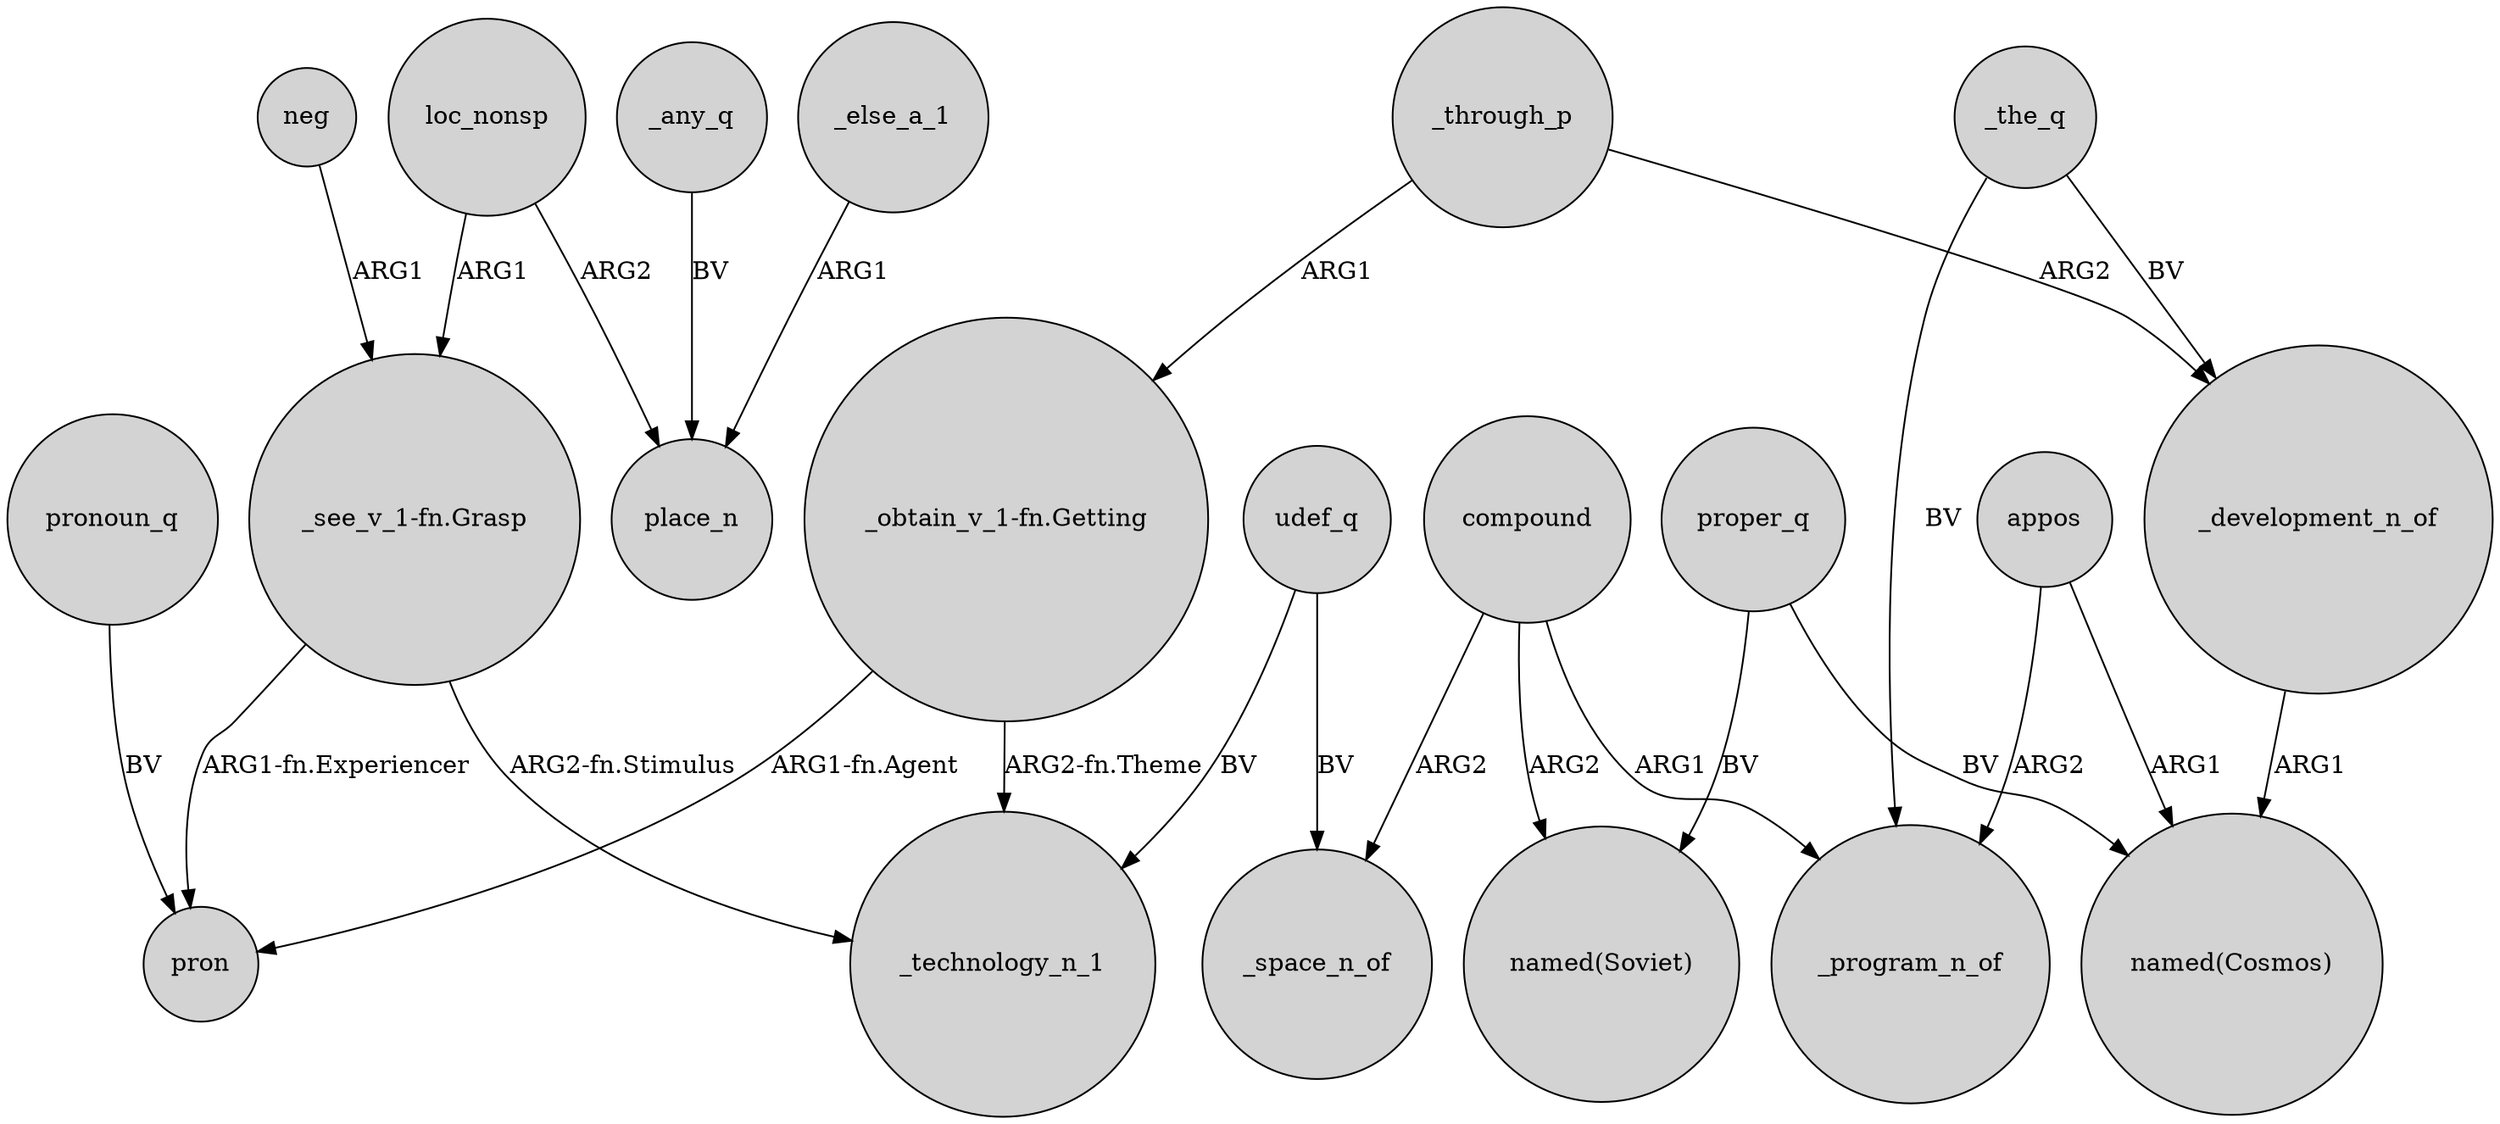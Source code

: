 digraph {
	node [shape=circle style=filled]
	_through_p -> "_obtain_v_1-fn.Getting" [label=ARG1]
	_the_q -> _development_n_of [label=BV]
	"_see_v_1-fn.Grasp" -> _technology_n_1 [label="ARG2-fn.Stimulus"]
	neg -> "_see_v_1-fn.Grasp" [label=ARG1]
	proper_q -> "named(Cosmos)" [label=BV]
	_development_n_of -> "named(Cosmos)" [label=ARG1]
	compound -> _space_n_of [label=ARG2]
	"_obtain_v_1-fn.Getting" -> pron [label="ARG1-fn.Agent"]
	proper_q -> "named(Soviet)" [label=BV]
	pronoun_q -> pron [label=BV]
	_else_a_1 -> place_n [label=ARG1]
	udef_q -> _space_n_of [label=BV]
	"_obtain_v_1-fn.Getting" -> _technology_n_1 [label="ARG2-fn.Theme"]
	_the_q -> _program_n_of [label=BV]
	appos -> "named(Cosmos)" [label=ARG1]
	compound -> "named(Soviet)" [label=ARG2]
	loc_nonsp -> "_see_v_1-fn.Grasp" [label=ARG1]
	udef_q -> _technology_n_1 [label=BV]
	_through_p -> _development_n_of [label=ARG2]
	loc_nonsp -> place_n [label=ARG2]
	compound -> _program_n_of [label=ARG1]
	"_see_v_1-fn.Grasp" -> pron [label="ARG1-fn.Experiencer"]
	_any_q -> place_n [label=BV]
	appos -> _program_n_of [label=ARG2]
}
